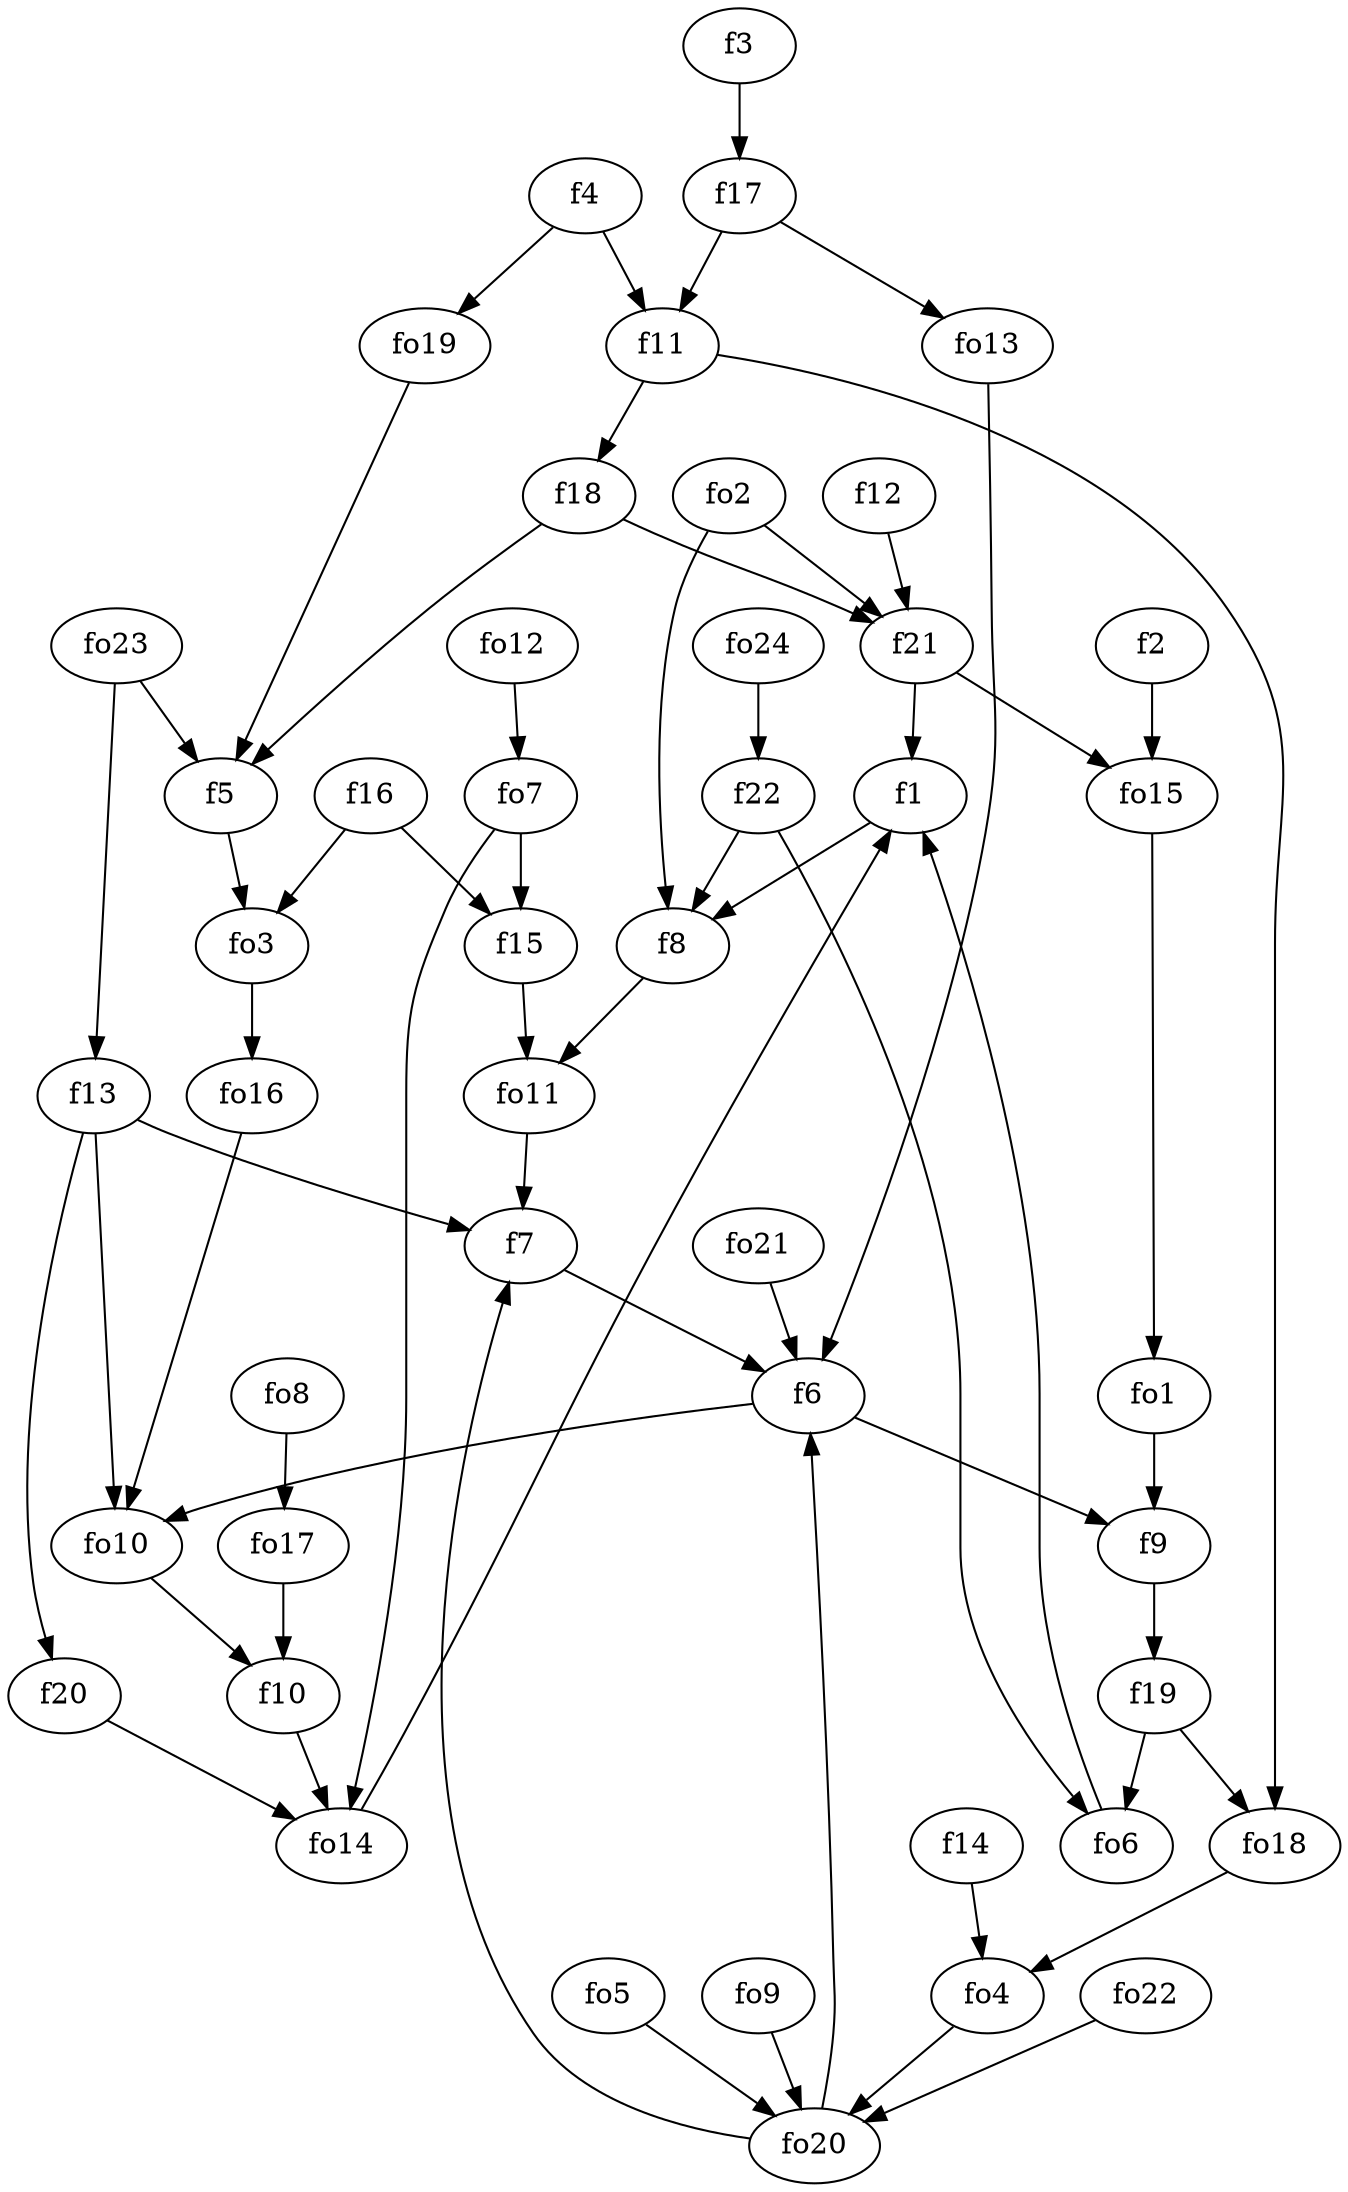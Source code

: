 strict digraph  {
f1;
f2;
f3;
f4;
f5;
f6;
f7;
f8;
f9;
f10;
f11;
f12;
f13;
f14;
f15;
f16;
f17;
f18;
f19;
f20;
f21;
f22;
fo1;
fo2;
fo3;
fo4;
fo5;
fo6;
fo7;
fo8;
fo9;
fo10;
fo11;
fo12;
fo13;
fo14;
fo15;
fo16;
fo17;
fo18;
fo19;
fo20;
fo21;
fo22;
fo23;
fo24;
f1 -> f8  [weight=2];
f2 -> fo15  [weight=2];
f3 -> f17  [weight=2];
f4 -> f11  [weight=2];
f4 -> fo19  [weight=2];
f5 -> fo3  [weight=2];
f6 -> f9  [weight=2];
f6 -> fo10  [weight=2];
f7 -> f6  [weight=2];
f8 -> fo11  [weight=2];
f9 -> f19  [weight=2];
f10 -> fo14  [weight=2];
f11 -> fo18  [weight=2];
f11 -> f18  [weight=2];
f12 -> f21  [weight=2];
f13 -> f20  [weight=2];
f13 -> fo10  [weight=2];
f13 -> f7  [weight=2];
f14 -> fo4  [weight=2];
f15 -> fo11  [weight=2];
f16 -> fo3  [weight=2];
f16 -> f15  [weight=2];
f17 -> fo13  [weight=2];
f17 -> f11  [weight=2];
f18 -> f21  [weight=2];
f18 -> f5  [weight=2];
f19 -> fo6  [weight=2];
f19 -> fo18  [weight=2];
f20 -> fo14  [weight=2];
f21 -> fo15  [weight=2];
f21 -> f1  [weight=2];
f22 -> f8  [weight=2];
f22 -> fo6  [weight=2];
fo1 -> f9  [weight=2];
fo2 -> f21  [weight=2];
fo2 -> f8  [weight=2];
fo3 -> fo16  [weight=2];
fo4 -> fo20  [weight=2];
fo5 -> fo20  [weight=2];
fo6 -> f1  [weight=2];
fo7 -> f15  [weight=2];
fo7 -> fo14  [weight=2];
fo8 -> fo17  [weight=2];
fo9 -> fo20  [weight=2];
fo10 -> f10  [weight=2];
fo11 -> f7  [weight=2];
fo12 -> fo7  [weight=2];
fo13 -> f6  [weight=2];
fo14 -> f1  [weight=2];
fo15 -> fo1  [weight=2];
fo16 -> fo10  [weight=2];
fo17 -> f10  [weight=2];
fo18 -> fo4  [weight=2];
fo19 -> f5  [weight=2];
fo20 -> f6  [weight=2];
fo20 -> f7  [weight=2];
fo21 -> f6  [weight=2];
fo22 -> fo20  [weight=2];
fo23 -> f5  [weight=2];
fo23 -> f13  [weight=2];
fo24 -> f22  [weight=2];
}
